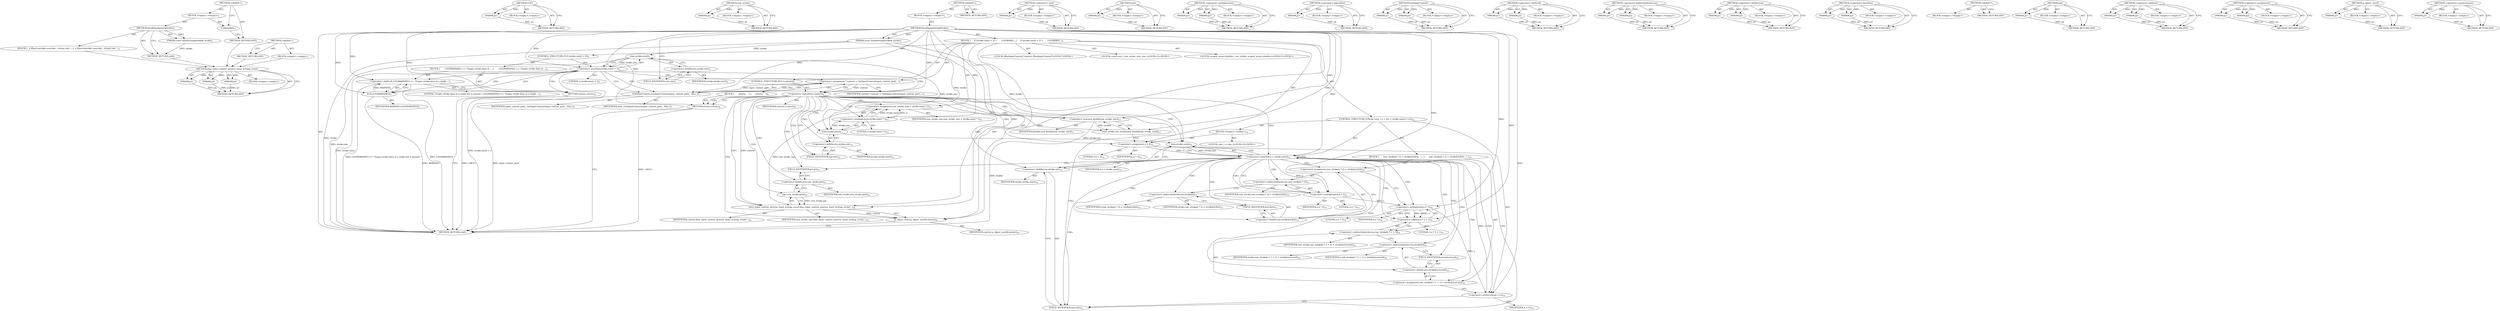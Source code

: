 digraph "&lt;global&gt;" {
vulnerable_189 [label=<(METHOD,ibus_input_context_process_hand_writing_event)>];
vulnerable_190 [label=<(PARAM,p1)>];
vulnerable_191 [label=<(PARAM,p2)>];
vulnerable_192 [label=<(PARAM,p3)>];
vulnerable_193 [label=<(BLOCK,&lt;empty&gt;,&lt;empty&gt;)>];
vulnerable_194 [label=<(METHOD_RETURN,ANY)>];
vulnerable_144 [label=<(METHOD,LOG)>];
vulnerable_145 [label=<(PARAM,p1)>];
vulnerable_146 [label=<(BLOCK,&lt;empty&gt;,&lt;empty&gt;)>];
vulnerable_147 [label=<(METHOD_RETURN,ANY)>];
vulnerable_167 [label=<(METHOD,raw_stroke)>];
vulnerable_168 [label=<(PARAM,p1)>];
vulnerable_169 [label=<(BLOCK,&lt;empty&gt;,&lt;empty&gt;)>];
vulnerable_170 [label=<(METHOD_RETURN,ANY)>];
vulnerable_6 [label=<(METHOD,&lt;global&gt;)<SUB>1</SUB>>];
vulnerable_7 [label=<(BLOCK,&lt;empty&gt;,&lt;empty&gt;)<SUB>1</SUB>>];
vulnerable_8 [label=<(METHOD,SendHandwritingStroke)<SUB>1</SUB>>];
vulnerable_9 [label=<(PARAM,const HandwritingStroke&amp; stroke)<SUB>1</SUB>>];
vulnerable_10 [label=<(BLOCK,{
     if (stroke.size() &lt; 2) {
       LOG(WARN...,{
     if (stroke.size() &lt; 2) {
       LOG(WARN...)<SUB>1</SUB>>];
vulnerable_11 [label=<(CONTROL_STRUCTURE,IF,if (stroke.size() &lt; 2))<SUB>2</SUB>>];
vulnerable_12 [label=<(&lt;operator&gt;.lessThan,stroke.size() &lt; 2)<SUB>2</SUB>>];
vulnerable_13 [label=<(size,stroke.size())<SUB>2</SUB>>];
vulnerable_14 [label=<(&lt;operator&gt;.fieldAccess,stroke.size)<SUB>2</SUB>>];
vulnerable_15 [label=<(IDENTIFIER,stroke,stroke.size())<SUB>2</SUB>>];
vulnerable_16 [label=<(FIELD_IDENTIFIER,size,size)<SUB>2</SUB>>];
vulnerable_17 [label=<(LITERAL,2,stroke.size() &lt; 2)<SUB>2</SUB>>];
vulnerable_18 [label=<(BLOCK,{
       LOG(WARNING) &lt;&lt; &quot;Empty stroke data or ...,{
       LOG(WARNING) &lt;&lt; &quot;Empty stroke data or ...)<SUB>2</SUB>>];
vulnerable_19 [label=<(&lt;operator&gt;.shiftLeft,LOG(WARNING) &lt;&lt; &quot;Empty stroke data or a single ...)<SUB>3</SUB>>];
vulnerable_20 [label=<(LOG,LOG(WARNING))<SUB>3</SUB>>];
vulnerable_21 [label=<(IDENTIFIER,WARNING,LOG(WARNING))<SUB>3</SUB>>];
vulnerable_22 [label=<(LITERAL,&quot;Empty stroke data or a single dot is passed.&quot;,LOG(WARNING) &lt;&lt; &quot;Empty stroke data or a single ...)<SUB>3</SUB>>];
vulnerable_23 [label=<(RETURN,return;,return;)<SUB>4</SUB>>];
vulnerable_24 [label="<(LOCAL,IBusInputContext* context: IBusInputContext*)<SUB>7</SUB>>"];
vulnerable_25 [label=<(&lt;operator&gt;.assignment,* context = GetInputContext(input_context_path_...)<SUB>7</SUB>>];
vulnerable_26 [label=<(IDENTIFIER,context,* context = GetInputContext(input_context_path_...)<SUB>7</SUB>>];
vulnerable_27 [label=<(GetInputContext,GetInputContext(input_context_path_, ibus_))<SUB>7</SUB>>];
vulnerable_28 [label=<(IDENTIFIER,input_context_path_,GetInputContext(input_context_path_, ibus_))<SUB>7</SUB>>];
vulnerable_29 [label=<(IDENTIFIER,ibus_,GetInputContext(input_context_path_, ibus_))<SUB>7</SUB>>];
vulnerable_30 [label=<(CONTROL_STRUCTURE,IF,if (!context))<SUB>8</SUB>>];
vulnerable_31 [label=<(&lt;operator&gt;.logicalNot,!context)<SUB>8</SUB>>];
vulnerable_32 [label=<(IDENTIFIER,context,!context)<SUB>8</SUB>>];
vulnerable_33 [label=<(BLOCK,{
      return;
    },{
      return;
    })<SUB>8</SUB>>];
vulnerable_34 [label=<(RETURN,return;,return;)<SUB>9</SUB>>];
vulnerable_35 [label="<(LOCAL,const size_t raw_stroke_size: size_t)<SUB>12</SUB>>"];
vulnerable_36 [label=<(&lt;operator&gt;.assignment,raw_stroke_size = stroke.size() * 2)<SUB>12</SUB>>];
vulnerable_37 [label=<(IDENTIFIER,raw_stroke_size,raw_stroke_size = stroke.size() * 2)<SUB>12</SUB>>];
vulnerable_38 [label=<(&lt;operator&gt;.multiplication,stroke.size() * 2)<SUB>12</SUB>>];
vulnerable_39 [label=<(size,stroke.size())<SUB>12</SUB>>];
vulnerable_40 [label=<(&lt;operator&gt;.fieldAccess,stroke.size)<SUB>12</SUB>>];
vulnerable_41 [label=<(IDENTIFIER,stroke,stroke.size())<SUB>12</SUB>>];
vulnerable_42 [label=<(FIELD_IDENTIFIER,size,size)<SUB>12</SUB>>];
vulnerable_43 [label=<(LITERAL,2,stroke.size() * 2)<SUB>12</SUB>>];
vulnerable_44 [label="<(LOCAL,scoped_array&lt;double&gt; raw_stroke: scoped_array&lt;double&gt;)<SUB>13</SUB>>"];
vulnerable_45 [label=<(raw_stroke,raw_stroke(new double[raw_stroke_size]))<SUB>13</SUB>>];
vulnerable_46 [label=<(&lt;operator&gt;.new,new double[raw_stroke_size])<SUB>13</SUB>>];
vulnerable_47 [label=<(IDENTIFIER,double,new double[raw_stroke_size])<SUB>13</SUB>>];
vulnerable_48 [label=<(CONTROL_STRUCTURE,FOR,for (size_t n = 0;n &lt; stroke.size();++n))<SUB>14</SUB>>];
vulnerable_49 [label=<(BLOCK,&lt;empty&gt;,&lt;empty&gt;)<SUB>14</SUB>>];
vulnerable_50 [label="<(LOCAL,size_t n: size_t)<SUB>14</SUB>>"];
vulnerable_51 [label=<(&lt;operator&gt;.assignment,n = 0)<SUB>14</SUB>>];
vulnerable_52 [label=<(IDENTIFIER,n,n = 0)<SUB>14</SUB>>];
vulnerable_53 [label=<(LITERAL,0,n = 0)<SUB>14</SUB>>];
vulnerable_54 [label=<(&lt;operator&gt;.lessThan,n &lt; stroke.size())<SUB>14</SUB>>];
vulnerable_55 [label=<(IDENTIFIER,n,n &lt; stroke.size())<SUB>14</SUB>>];
vulnerable_56 [label=<(size,stroke.size())<SUB>14</SUB>>];
vulnerable_57 [label=<(&lt;operator&gt;.fieldAccess,stroke.size)<SUB>14</SUB>>];
vulnerable_58 [label=<(IDENTIFIER,stroke,stroke.size())<SUB>14</SUB>>];
vulnerable_59 [label=<(FIELD_IDENTIFIER,size,size)<SUB>14</SUB>>];
vulnerable_60 [label=<(&lt;operator&gt;.preIncrement,++n)<SUB>14</SUB>>];
vulnerable_61 [label=<(IDENTIFIER,n,++n)<SUB>14</SUB>>];
vulnerable_62 [label=<(BLOCK,{
      raw_stroke[n * 2] = stroke[n].first;  /...,{
      raw_stroke[n * 2] = stroke[n].first;  /...)<SUB>14</SUB>>];
vulnerable_63 [label=<(&lt;operator&gt;.assignment,raw_stroke[n * 2] = stroke[n].first)<SUB>15</SUB>>];
vulnerable_64 [label=<(&lt;operator&gt;.indirectIndexAccess,raw_stroke[n * 2])<SUB>15</SUB>>];
vulnerable_65 [label=<(IDENTIFIER,raw_stroke,raw_stroke[n * 2] = stroke[n].first)<SUB>15</SUB>>];
vulnerable_66 [label=<(&lt;operator&gt;.multiplication,n * 2)<SUB>15</SUB>>];
vulnerable_67 [label=<(IDENTIFIER,n,n * 2)<SUB>15</SUB>>];
vulnerable_68 [label=<(LITERAL,2,n * 2)<SUB>15</SUB>>];
vulnerable_69 [label=<(&lt;operator&gt;.fieldAccess,stroke[n].first)<SUB>15</SUB>>];
vulnerable_70 [label=<(&lt;operator&gt;.indirectIndexAccess,stroke[n])<SUB>15</SUB>>];
vulnerable_71 [label=<(IDENTIFIER,stroke,raw_stroke[n * 2] = stroke[n].first)<SUB>15</SUB>>];
vulnerable_72 [label=<(IDENTIFIER,n,raw_stroke[n * 2] = stroke[n].first)<SUB>15</SUB>>];
vulnerable_73 [label=<(FIELD_IDENTIFIER,first,first)<SUB>15</SUB>>];
vulnerable_74 [label=<(&lt;operator&gt;.assignment,raw_stroke[n * 2 + 1] = stroke[n].second)<SUB>16</SUB>>];
vulnerable_75 [label=<(&lt;operator&gt;.indirectIndexAccess,raw_stroke[n * 2 + 1])<SUB>16</SUB>>];
vulnerable_76 [label=<(IDENTIFIER,raw_stroke,raw_stroke[n * 2 + 1] = stroke[n].second)<SUB>16</SUB>>];
vulnerable_77 [label=<(&lt;operator&gt;.addition,n * 2 + 1)<SUB>16</SUB>>];
vulnerable_78 [label=<(&lt;operator&gt;.multiplication,n * 2)<SUB>16</SUB>>];
vulnerable_79 [label=<(IDENTIFIER,n,n * 2)<SUB>16</SUB>>];
vulnerable_80 [label=<(LITERAL,2,n * 2)<SUB>16</SUB>>];
vulnerable_81 [label=<(LITERAL,1,n * 2 + 1)<SUB>16</SUB>>];
vulnerable_82 [label=<(&lt;operator&gt;.fieldAccess,stroke[n].second)<SUB>16</SUB>>];
vulnerable_83 [label=<(&lt;operator&gt;.indirectIndexAccess,stroke[n])<SUB>16</SUB>>];
vulnerable_84 [label=<(IDENTIFIER,stroke,raw_stroke[n * 2 + 1] = stroke[n].second)<SUB>16</SUB>>];
vulnerable_85 [label=<(IDENTIFIER,n,raw_stroke[n * 2 + 1] = stroke[n].second)<SUB>16</SUB>>];
vulnerable_86 [label=<(FIELD_IDENTIFIER,second,second)<SUB>16</SUB>>];
vulnerable_87 [label=<(ibus_input_context_process_hand_writing_event,ibus_input_context_process_hand_writing_event(
...)<SUB>18</SUB>>];
vulnerable_88 [label=<(IDENTIFIER,context,ibus_input_context_process_hand_writing_event(
...)<SUB>19</SUB>>];
vulnerable_89 [label=<(get,raw_stroke.get())<SUB>19</SUB>>];
vulnerable_90 [label=<(&lt;operator&gt;.fieldAccess,raw_stroke.get)<SUB>19</SUB>>];
vulnerable_91 [label=<(IDENTIFIER,raw_stroke,raw_stroke.get())<SUB>19</SUB>>];
vulnerable_92 [label=<(FIELD_IDENTIFIER,get,get)<SUB>19</SUB>>];
vulnerable_93 [label=<(IDENTIFIER,raw_stroke_size,ibus_input_context_process_hand_writing_event(
...)<SUB>19</SUB>>];
vulnerable_94 [label=<(g_object_unref,g_object_unref(context))<SUB>20</SUB>>];
vulnerable_95 [label=<(IDENTIFIER,context,g_object_unref(context))<SUB>20</SUB>>];
vulnerable_96 [label=<(METHOD_RETURN,void)<SUB>1</SUB>>];
vulnerable_98 [label=<(METHOD_RETURN,ANY)<SUB>1</SUB>>];
vulnerable_171 [label=<(METHOD,&lt;operator&gt;.new)>];
vulnerable_172 [label=<(PARAM,p1)>];
vulnerable_173 [label=<(BLOCK,&lt;empty&gt;,&lt;empty&gt;)>];
vulnerable_174 [label=<(METHOD_RETURN,ANY)>];
vulnerable_130 [label=<(METHOD,size)>];
vulnerable_131 [label=<(PARAM,p1)>];
vulnerable_132 [label=<(BLOCK,&lt;empty&gt;,&lt;empty&gt;)>];
vulnerable_133 [label=<(METHOD_RETURN,ANY)>];
vulnerable_162 [label=<(METHOD,&lt;operator&gt;.multiplication)>];
vulnerable_163 [label=<(PARAM,p1)>];
vulnerable_164 [label=<(PARAM,p2)>];
vulnerable_165 [label=<(BLOCK,&lt;empty&gt;,&lt;empty&gt;)>];
vulnerable_166 [label=<(METHOD_RETURN,ANY)>];
vulnerable_158 [label=<(METHOD,&lt;operator&gt;.logicalNot)>];
vulnerable_159 [label=<(PARAM,p1)>];
vulnerable_160 [label=<(BLOCK,&lt;empty&gt;,&lt;empty&gt;)>];
vulnerable_161 [label=<(METHOD_RETURN,ANY)>];
vulnerable_153 [label=<(METHOD,GetInputContext)>];
vulnerable_154 [label=<(PARAM,p1)>];
vulnerable_155 [label=<(PARAM,p2)>];
vulnerable_156 [label=<(BLOCK,&lt;empty&gt;,&lt;empty&gt;)>];
vulnerable_157 [label=<(METHOD_RETURN,ANY)>];
vulnerable_139 [label=<(METHOD,&lt;operator&gt;.shiftLeft)>];
vulnerable_140 [label=<(PARAM,p1)>];
vulnerable_141 [label=<(PARAM,p2)>];
vulnerable_142 [label=<(BLOCK,&lt;empty&gt;,&lt;empty&gt;)>];
vulnerable_143 [label=<(METHOD_RETURN,ANY)>];
vulnerable_179 [label=<(METHOD,&lt;operator&gt;.indirectIndexAccess)>];
vulnerable_180 [label=<(PARAM,p1)>];
vulnerable_181 [label=<(PARAM,p2)>];
vulnerable_182 [label=<(BLOCK,&lt;empty&gt;,&lt;empty&gt;)>];
vulnerable_183 [label=<(METHOD_RETURN,ANY)>];
vulnerable_134 [label=<(METHOD,&lt;operator&gt;.fieldAccess)>];
vulnerable_135 [label=<(PARAM,p1)>];
vulnerable_136 [label=<(PARAM,p2)>];
vulnerable_137 [label=<(BLOCK,&lt;empty&gt;,&lt;empty&gt;)>];
vulnerable_138 [label=<(METHOD_RETURN,ANY)>];
vulnerable_125 [label=<(METHOD,&lt;operator&gt;.lessThan)>];
vulnerable_126 [label=<(PARAM,p1)>];
vulnerable_127 [label=<(PARAM,p2)>];
vulnerable_128 [label=<(BLOCK,&lt;empty&gt;,&lt;empty&gt;)>];
vulnerable_129 [label=<(METHOD_RETURN,ANY)>];
vulnerable_119 [label=<(METHOD,&lt;global&gt;)<SUB>1</SUB>>];
vulnerable_120 [label=<(BLOCK,&lt;empty&gt;,&lt;empty&gt;)>];
vulnerable_121 [label=<(METHOD_RETURN,ANY)>];
vulnerable_195 [label=<(METHOD,get)>];
vulnerable_196 [label=<(PARAM,p1)>];
vulnerable_197 [label=<(BLOCK,&lt;empty&gt;,&lt;empty&gt;)>];
vulnerable_198 [label=<(METHOD_RETURN,ANY)>];
vulnerable_184 [label=<(METHOD,&lt;operator&gt;.addition)>];
vulnerable_185 [label=<(PARAM,p1)>];
vulnerable_186 [label=<(PARAM,p2)>];
vulnerable_187 [label=<(BLOCK,&lt;empty&gt;,&lt;empty&gt;)>];
vulnerable_188 [label=<(METHOD_RETURN,ANY)>];
vulnerable_148 [label=<(METHOD,&lt;operator&gt;.assignment)>];
vulnerable_149 [label=<(PARAM,p1)>];
vulnerable_150 [label=<(PARAM,p2)>];
vulnerable_151 [label=<(BLOCK,&lt;empty&gt;,&lt;empty&gt;)>];
vulnerable_152 [label=<(METHOD_RETURN,ANY)>];
vulnerable_199 [label=<(METHOD,g_object_unref)>];
vulnerable_200 [label=<(PARAM,p1)>];
vulnerable_201 [label=<(BLOCK,&lt;empty&gt;,&lt;empty&gt;)>];
vulnerable_202 [label=<(METHOD_RETURN,ANY)>];
vulnerable_175 [label=<(METHOD,&lt;operator&gt;.preIncrement)>];
vulnerable_176 [label=<(PARAM,p1)>];
vulnerable_177 [label=<(BLOCK,&lt;empty&gt;,&lt;empty&gt;)>];
vulnerable_178 [label=<(METHOD_RETURN,ANY)>];
fixed_6 [label=<(METHOD,&lt;global&gt;)<SUB>1</SUB>>];
fixed_7 [label=<(BLOCK,&lt;empty&gt;,&lt;empty&gt;)<SUB>1</SUB>>];
fixed_8 [label=<(METHOD,SendHandwritingStroke)<SUB>1</SUB>>];
fixed_9 [label=<(PARAM,const HandwritingStroke&amp; stroke)<SUB>1</SUB>>];
fixed_10 [label=<(BLOCK,{
  // IBusController override.
  virtual void ...,{
  // IBusController override.
  virtual void ...)<SUB>1</SUB>>];
fixed_11 [label=<(METHOD_RETURN,void)<SUB>1</SUB>>];
fixed_13 [label=<(UNKNOWN,,)>];
fixed_14 [label=<(METHOD_RETURN,ANY)<SUB>1</SUB>>];
fixed_23 [label=<(METHOD,&lt;global&gt;)<SUB>1</SUB>>];
fixed_24 [label=<(BLOCK,&lt;empty&gt;,&lt;empty&gt;)>];
fixed_25 [label=<(METHOD_RETURN,ANY)>];
vulnerable_189 -> vulnerable_190  [key=0, label="AST: "];
vulnerable_189 -> vulnerable_190  [key=1, label="DDG: "];
vulnerable_189 -> vulnerable_193  [key=0, label="AST: "];
vulnerable_189 -> vulnerable_191  [key=0, label="AST: "];
vulnerable_189 -> vulnerable_191  [key=1, label="DDG: "];
vulnerable_189 -> vulnerable_194  [key=0, label="AST: "];
vulnerable_189 -> vulnerable_194  [key=1, label="CFG: "];
vulnerable_189 -> vulnerable_192  [key=0, label="AST: "];
vulnerable_189 -> vulnerable_192  [key=1, label="DDG: "];
vulnerable_190 -> vulnerable_194  [key=0, label="DDG: p1"];
vulnerable_191 -> vulnerable_194  [key=0, label="DDG: p2"];
vulnerable_192 -> vulnerable_194  [key=0, label="DDG: p3"];
vulnerable_144 -> vulnerable_145  [key=0, label="AST: "];
vulnerable_144 -> vulnerable_145  [key=1, label="DDG: "];
vulnerable_144 -> vulnerable_146  [key=0, label="AST: "];
vulnerable_144 -> vulnerable_147  [key=0, label="AST: "];
vulnerable_144 -> vulnerable_147  [key=1, label="CFG: "];
vulnerable_145 -> vulnerable_147  [key=0, label="DDG: p1"];
vulnerable_167 -> vulnerable_168  [key=0, label="AST: "];
vulnerable_167 -> vulnerable_168  [key=1, label="DDG: "];
vulnerable_167 -> vulnerable_169  [key=0, label="AST: "];
vulnerable_167 -> vulnerable_170  [key=0, label="AST: "];
vulnerable_167 -> vulnerable_170  [key=1, label="CFG: "];
vulnerable_168 -> vulnerable_170  [key=0, label="DDG: p1"];
vulnerable_6 -> vulnerable_7  [key=0, label="AST: "];
vulnerable_6 -> vulnerable_98  [key=0, label="AST: "];
vulnerable_6 -> vulnerable_98  [key=1, label="CFG: "];
vulnerable_7 -> vulnerable_8  [key=0, label="AST: "];
vulnerable_8 -> vulnerable_9  [key=0, label="AST: "];
vulnerable_8 -> vulnerable_9  [key=1, label="DDG: "];
vulnerable_8 -> vulnerable_10  [key=0, label="AST: "];
vulnerable_8 -> vulnerable_96  [key=0, label="AST: "];
vulnerable_8 -> vulnerable_16  [key=0, label="CFG: "];
vulnerable_8 -> vulnerable_87  [key=0, label="DDG: "];
vulnerable_8 -> vulnerable_94  [key=0, label="DDG: "];
vulnerable_8 -> vulnerable_12  [key=0, label="DDG: "];
vulnerable_8 -> vulnerable_23  [key=0, label="DDG: "];
vulnerable_8 -> vulnerable_27  [key=0, label="DDG: "];
vulnerable_8 -> vulnerable_31  [key=0, label="DDG: "];
vulnerable_8 -> vulnerable_34  [key=0, label="DDG: "];
vulnerable_8 -> vulnerable_38  [key=0, label="DDG: "];
vulnerable_8 -> vulnerable_46  [key=0, label="DDG: "];
vulnerable_8 -> vulnerable_51  [key=0, label="DDG: "];
vulnerable_8 -> vulnerable_54  [key=0, label="DDG: "];
vulnerable_8 -> vulnerable_60  [key=0, label="DDG: "];
vulnerable_8 -> vulnerable_19  [key=0, label="DDG: "];
vulnerable_8 -> vulnerable_20  [key=0, label="DDG: "];
vulnerable_8 -> vulnerable_66  [key=0, label="DDG: "];
vulnerable_8 -> vulnerable_77  [key=0, label="DDG: "];
vulnerable_8 -> vulnerable_78  [key=0, label="DDG: "];
vulnerable_9 -> vulnerable_96  [key=0, label="DDG: stroke"];
vulnerable_9 -> vulnerable_13  [key=0, label="DDG: stroke"];
vulnerable_9 -> vulnerable_39  [key=0, label="DDG: stroke"];
vulnerable_9 -> vulnerable_56  [key=0, label="DDG: stroke"];
vulnerable_10 -> vulnerable_11  [key=0, label="AST: "];
vulnerable_10 -> vulnerable_24  [key=0, label="AST: "];
vulnerable_10 -> vulnerable_25  [key=0, label="AST: "];
vulnerable_10 -> vulnerable_30  [key=0, label="AST: "];
vulnerable_10 -> vulnerable_35  [key=0, label="AST: "];
vulnerable_10 -> vulnerable_36  [key=0, label="AST: "];
vulnerable_10 -> vulnerable_44  [key=0, label="AST: "];
vulnerable_10 -> vulnerable_45  [key=0, label="AST: "];
vulnerable_10 -> vulnerable_48  [key=0, label="AST: "];
vulnerable_10 -> vulnerable_87  [key=0, label="AST: "];
vulnerable_10 -> vulnerable_94  [key=0, label="AST: "];
vulnerable_11 -> vulnerable_12  [key=0, label="AST: "];
vulnerable_11 -> vulnerable_18  [key=0, label="AST: "];
vulnerable_12 -> vulnerable_13  [key=0, label="AST: "];
vulnerable_12 -> vulnerable_17  [key=0, label="AST: "];
vulnerable_12 -> vulnerable_20  [key=0, label="CFG: "];
vulnerable_12 -> vulnerable_20  [key=1, label="CDG: "];
vulnerable_12 -> vulnerable_27  [key=0, label="CFG: "];
vulnerable_12 -> vulnerable_27  [key=1, label="CDG: "];
vulnerable_12 -> vulnerable_96  [key=0, label="DDG: stroke.size()"];
vulnerable_12 -> vulnerable_96  [key=1, label="DDG: stroke.size() &lt; 2"];
vulnerable_12 -> vulnerable_19  [key=0, label="CDG: "];
vulnerable_12 -> vulnerable_25  [key=0, label="CDG: "];
vulnerable_12 -> vulnerable_23  [key=0, label="CDG: "];
vulnerable_12 -> vulnerable_31  [key=0, label="CDG: "];
vulnerable_13 -> vulnerable_14  [key=0, label="AST: "];
vulnerable_13 -> vulnerable_12  [key=0, label="CFG: "];
vulnerable_13 -> vulnerable_12  [key=1, label="DDG: stroke.size"];
vulnerable_13 -> vulnerable_96  [key=0, label="DDG: stroke.size"];
vulnerable_13 -> vulnerable_39  [key=0, label="DDG: stroke.size"];
vulnerable_14 -> vulnerable_15  [key=0, label="AST: "];
vulnerable_14 -> vulnerable_16  [key=0, label="AST: "];
vulnerable_14 -> vulnerable_13  [key=0, label="CFG: "];
vulnerable_16 -> vulnerable_14  [key=0, label="CFG: "];
vulnerable_18 -> vulnerable_19  [key=0, label="AST: "];
vulnerable_18 -> vulnerable_23  [key=0, label="AST: "];
vulnerable_19 -> vulnerable_20  [key=0, label="AST: "];
vulnerable_19 -> vulnerable_22  [key=0, label="AST: "];
vulnerable_19 -> vulnerable_23  [key=0, label="CFG: "];
vulnerable_19 -> vulnerable_96  [key=0, label="DDG: LOG(WARNING)"];
vulnerable_19 -> vulnerable_96  [key=1, label="DDG: LOG(WARNING) &lt;&lt; &quot;Empty stroke data or a single dot is passed.&quot;"];
vulnerable_20 -> vulnerable_21  [key=0, label="AST: "];
vulnerable_20 -> vulnerable_19  [key=0, label="CFG: "];
vulnerable_20 -> vulnerable_19  [key=1, label="DDG: WARNING"];
vulnerable_20 -> vulnerable_96  [key=0, label="DDG: WARNING"];
vulnerable_23 -> vulnerable_96  [key=0, label="CFG: "];
vulnerable_23 -> vulnerable_96  [key=1, label="DDG: &lt;RET&gt;"];
vulnerable_25 -> vulnerable_26  [key=0, label="AST: "];
vulnerable_25 -> vulnerable_27  [key=0, label="AST: "];
vulnerable_25 -> vulnerable_31  [key=0, label="CFG: "];
vulnerable_25 -> vulnerable_31  [key=1, label="DDG: context"];
vulnerable_27 -> vulnerable_28  [key=0, label="AST: "];
vulnerable_27 -> vulnerable_29  [key=0, label="AST: "];
vulnerable_27 -> vulnerable_25  [key=0, label="CFG: "];
vulnerable_27 -> vulnerable_25  [key=1, label="DDG: input_context_path_"];
vulnerable_27 -> vulnerable_25  [key=2, label="DDG: ibus_"];
vulnerable_27 -> vulnerable_96  [key=0, label="DDG: input_context_path_"];
vulnerable_30 -> vulnerable_31  [key=0, label="AST: "];
vulnerable_30 -> vulnerable_33  [key=0, label="AST: "];
vulnerable_31 -> vulnerable_32  [key=0, label="AST: "];
vulnerable_31 -> vulnerable_34  [key=0, label="CFG: "];
vulnerable_31 -> vulnerable_34  [key=1, label="CDG: "];
vulnerable_31 -> vulnerable_42  [key=0, label="CFG: "];
vulnerable_31 -> vulnerable_42  [key=1, label="CDG: "];
vulnerable_31 -> vulnerable_87  [key=0, label="DDG: context"];
vulnerable_31 -> vulnerable_87  [key=1, label="CDG: "];
vulnerable_31 -> vulnerable_94  [key=0, label="CDG: "];
vulnerable_31 -> vulnerable_51  [key=0, label="CDG: "];
vulnerable_31 -> vulnerable_57  [key=0, label="CDG: "];
vulnerable_31 -> vulnerable_89  [key=0, label="CDG: "];
vulnerable_31 -> vulnerable_46  [key=0, label="CDG: "];
vulnerable_31 -> vulnerable_38  [key=0, label="CDG: "];
vulnerable_31 -> vulnerable_56  [key=0, label="CDG: "];
vulnerable_31 -> vulnerable_92  [key=0, label="CDG: "];
vulnerable_31 -> vulnerable_45  [key=0, label="CDG: "];
vulnerable_31 -> vulnerable_40  [key=0, label="CDG: "];
vulnerable_31 -> vulnerable_59  [key=0, label="CDG: "];
vulnerable_31 -> vulnerable_90  [key=0, label="CDG: "];
vulnerable_31 -> vulnerable_54  [key=0, label="CDG: "];
vulnerable_31 -> vulnerable_36  [key=0, label="CDG: "];
vulnerable_31 -> vulnerable_39  [key=0, label="CDG: "];
vulnerable_33 -> vulnerable_34  [key=0, label="AST: "];
vulnerable_34 -> vulnerable_96  [key=0, label="CFG: "];
vulnerable_34 -> vulnerable_96  [key=1, label="DDG: &lt;RET&gt;"];
vulnerable_36 -> vulnerable_37  [key=0, label="AST: "];
vulnerable_36 -> vulnerable_38  [key=0, label="AST: "];
vulnerable_36 -> vulnerable_46  [key=0, label="CFG: "];
vulnerable_36 -> vulnerable_87  [key=0, label="DDG: raw_stroke_size"];
vulnerable_38 -> vulnerable_39  [key=0, label="AST: "];
vulnerable_38 -> vulnerable_43  [key=0, label="AST: "];
vulnerable_38 -> vulnerable_36  [key=0, label="CFG: "];
vulnerable_38 -> vulnerable_36  [key=1, label="DDG: stroke.size()"];
vulnerable_38 -> vulnerable_36  [key=2, label="DDG: 2"];
vulnerable_39 -> vulnerable_40  [key=0, label="AST: "];
vulnerable_39 -> vulnerable_38  [key=0, label="CFG: "];
vulnerable_39 -> vulnerable_38  [key=1, label="DDG: stroke.size"];
vulnerable_39 -> vulnerable_56  [key=0, label="DDG: stroke.size"];
vulnerable_40 -> vulnerable_41  [key=0, label="AST: "];
vulnerable_40 -> vulnerable_42  [key=0, label="AST: "];
vulnerable_40 -> vulnerable_39  [key=0, label="CFG: "];
vulnerable_42 -> vulnerable_40  [key=0, label="CFG: "];
vulnerable_45 -> vulnerable_46  [key=0, label="AST: "];
vulnerable_45 -> vulnerable_51  [key=0, label="CFG: "];
vulnerable_46 -> vulnerable_47  [key=0, label="AST: "];
vulnerable_46 -> vulnerable_45  [key=0, label="CFG: "];
vulnerable_46 -> vulnerable_45  [key=1, label="DDG: double"];
vulnerable_46 -> vulnerable_96  [key=0, label="DDG: double"];
vulnerable_48 -> vulnerable_49  [key=0, label="AST: "];
vulnerable_48 -> vulnerable_54  [key=0, label="AST: "];
vulnerable_48 -> vulnerable_60  [key=0, label="AST: "];
vulnerable_48 -> vulnerable_62  [key=0, label="AST: "];
vulnerable_49 -> vulnerable_50  [key=0, label="AST: "];
vulnerable_49 -> vulnerable_51  [key=0, label="AST: "];
vulnerable_51 -> vulnerable_52  [key=0, label="AST: "];
vulnerable_51 -> vulnerable_53  [key=0, label="AST: "];
vulnerable_51 -> vulnerable_59  [key=0, label="CFG: "];
vulnerable_51 -> vulnerable_54  [key=0, label="DDG: n"];
vulnerable_54 -> vulnerable_55  [key=0, label="AST: "];
vulnerable_54 -> vulnerable_56  [key=0, label="AST: "];
vulnerable_54 -> vulnerable_56  [key=1, label="CDG: "];
vulnerable_54 -> vulnerable_66  [key=0, label="CFG: "];
vulnerable_54 -> vulnerable_66  [key=1, label="DDG: n"];
vulnerable_54 -> vulnerable_66  [key=2, label="CDG: "];
vulnerable_54 -> vulnerable_92  [key=0, label="CFG: "];
vulnerable_54 -> vulnerable_60  [key=0, label="CDG: "];
vulnerable_54 -> vulnerable_73  [key=0, label="CDG: "];
vulnerable_54 -> vulnerable_77  [key=0, label="CDG: "];
vulnerable_54 -> vulnerable_64  [key=0, label="CDG: "];
vulnerable_54 -> vulnerable_57  [key=0, label="CDG: "];
vulnerable_54 -> vulnerable_75  [key=0, label="CDG: "];
vulnerable_54 -> vulnerable_69  [key=0, label="CDG: "];
vulnerable_54 -> vulnerable_74  [key=0, label="CDG: "];
vulnerable_54 -> vulnerable_59  [key=0, label="CDG: "];
vulnerable_54 -> vulnerable_82  [key=0, label="CDG: "];
vulnerable_54 -> vulnerable_54  [key=0, label="CDG: "];
vulnerable_54 -> vulnerable_83  [key=0, label="CDG: "];
vulnerable_54 -> vulnerable_70  [key=0, label="CDG: "];
vulnerable_54 -> vulnerable_63  [key=0, label="CDG: "];
vulnerable_54 -> vulnerable_78  [key=0, label="CDG: "];
vulnerable_54 -> vulnerable_86  [key=0, label="CDG: "];
vulnerable_56 -> vulnerable_57  [key=0, label="AST: "];
vulnerable_56 -> vulnerable_54  [key=0, label="CFG: "];
vulnerable_56 -> vulnerable_54  [key=1, label="DDG: stroke.size"];
vulnerable_57 -> vulnerable_58  [key=0, label="AST: "];
vulnerable_57 -> vulnerable_59  [key=0, label="AST: "];
vulnerable_57 -> vulnerable_56  [key=0, label="CFG: "];
vulnerable_59 -> vulnerable_57  [key=0, label="CFG: "];
vulnerable_60 -> vulnerable_61  [key=0, label="AST: "];
vulnerable_60 -> vulnerable_59  [key=0, label="CFG: "];
vulnerable_60 -> vulnerable_54  [key=0, label="DDG: n"];
vulnerable_62 -> vulnerable_63  [key=0, label="AST: "];
vulnerable_62 -> vulnerable_74  [key=0, label="AST: "];
vulnerable_63 -> vulnerable_64  [key=0, label="AST: "];
vulnerable_63 -> vulnerable_69  [key=0, label="AST: "];
vulnerable_63 -> vulnerable_78  [key=0, label="CFG: "];
vulnerable_64 -> vulnerable_65  [key=0, label="AST: "];
vulnerable_64 -> vulnerable_66  [key=0, label="AST: "];
vulnerable_64 -> vulnerable_70  [key=0, label="CFG: "];
vulnerable_66 -> vulnerable_67  [key=0, label="AST: "];
vulnerable_66 -> vulnerable_68  [key=0, label="AST: "];
vulnerable_66 -> vulnerable_64  [key=0, label="CFG: "];
vulnerable_66 -> vulnerable_78  [key=0, label="DDG: n"];
vulnerable_69 -> vulnerable_70  [key=0, label="AST: "];
vulnerable_69 -> vulnerable_73  [key=0, label="AST: "];
vulnerable_69 -> vulnerable_63  [key=0, label="CFG: "];
vulnerable_70 -> vulnerable_71  [key=0, label="AST: "];
vulnerable_70 -> vulnerable_72  [key=0, label="AST: "];
vulnerable_70 -> vulnerable_73  [key=0, label="CFG: "];
vulnerable_73 -> vulnerable_69  [key=0, label="CFG: "];
vulnerable_74 -> vulnerable_75  [key=0, label="AST: "];
vulnerable_74 -> vulnerable_82  [key=0, label="AST: "];
vulnerable_74 -> vulnerable_60  [key=0, label="CFG: "];
vulnerable_75 -> vulnerable_76  [key=0, label="AST: "];
vulnerable_75 -> vulnerable_77  [key=0, label="AST: "];
vulnerable_75 -> vulnerable_83  [key=0, label="CFG: "];
vulnerable_77 -> vulnerable_78  [key=0, label="AST: "];
vulnerable_77 -> vulnerable_81  [key=0, label="AST: "];
vulnerable_77 -> vulnerable_75  [key=0, label="CFG: "];
vulnerable_78 -> vulnerable_79  [key=0, label="AST: "];
vulnerable_78 -> vulnerable_80  [key=0, label="AST: "];
vulnerable_78 -> vulnerable_77  [key=0, label="CFG: "];
vulnerable_78 -> vulnerable_77  [key=1, label="DDG: n"];
vulnerable_78 -> vulnerable_77  [key=2, label="DDG: 2"];
vulnerable_78 -> vulnerable_60  [key=0, label="DDG: n"];
vulnerable_82 -> vulnerable_83  [key=0, label="AST: "];
vulnerable_82 -> vulnerable_86  [key=0, label="AST: "];
vulnerable_82 -> vulnerable_74  [key=0, label="CFG: "];
vulnerable_83 -> vulnerable_84  [key=0, label="AST: "];
vulnerable_83 -> vulnerable_85  [key=0, label="AST: "];
vulnerable_83 -> vulnerable_86  [key=0, label="CFG: "];
vulnerable_86 -> vulnerable_82  [key=0, label="CFG: "];
vulnerable_87 -> vulnerable_88  [key=0, label="AST: "];
vulnerable_87 -> vulnerable_89  [key=0, label="AST: "];
vulnerable_87 -> vulnerable_93  [key=0, label="AST: "];
vulnerable_87 -> vulnerable_94  [key=0, label="CFG: "];
vulnerable_87 -> vulnerable_94  [key=1, label="DDG: context"];
vulnerable_89 -> vulnerable_90  [key=0, label="AST: "];
vulnerable_89 -> vulnerable_87  [key=0, label="CFG: "];
vulnerable_89 -> vulnerable_87  [key=1, label="DDG: raw_stroke.get"];
vulnerable_90 -> vulnerable_91  [key=0, label="AST: "];
vulnerable_90 -> vulnerable_92  [key=0, label="AST: "];
vulnerable_90 -> vulnerable_89  [key=0, label="CFG: "];
vulnerable_92 -> vulnerable_90  [key=0, label="CFG: "];
vulnerable_94 -> vulnerable_95  [key=0, label="AST: "];
vulnerable_94 -> vulnerable_96  [key=0, label="CFG: "];
vulnerable_171 -> vulnerable_172  [key=0, label="AST: "];
vulnerable_171 -> vulnerable_172  [key=1, label="DDG: "];
vulnerable_171 -> vulnerable_173  [key=0, label="AST: "];
vulnerable_171 -> vulnerable_174  [key=0, label="AST: "];
vulnerable_171 -> vulnerable_174  [key=1, label="CFG: "];
vulnerable_172 -> vulnerable_174  [key=0, label="DDG: p1"];
vulnerable_130 -> vulnerable_131  [key=0, label="AST: "];
vulnerable_130 -> vulnerable_131  [key=1, label="DDG: "];
vulnerable_130 -> vulnerable_132  [key=0, label="AST: "];
vulnerable_130 -> vulnerable_133  [key=0, label="AST: "];
vulnerable_130 -> vulnerable_133  [key=1, label="CFG: "];
vulnerable_131 -> vulnerable_133  [key=0, label="DDG: p1"];
vulnerable_162 -> vulnerable_163  [key=0, label="AST: "];
vulnerable_162 -> vulnerable_163  [key=1, label="DDG: "];
vulnerable_162 -> vulnerable_165  [key=0, label="AST: "];
vulnerable_162 -> vulnerable_164  [key=0, label="AST: "];
vulnerable_162 -> vulnerable_164  [key=1, label="DDG: "];
vulnerable_162 -> vulnerable_166  [key=0, label="AST: "];
vulnerable_162 -> vulnerable_166  [key=1, label="CFG: "];
vulnerable_163 -> vulnerable_166  [key=0, label="DDG: p1"];
vulnerable_164 -> vulnerable_166  [key=0, label="DDG: p2"];
vulnerable_158 -> vulnerable_159  [key=0, label="AST: "];
vulnerable_158 -> vulnerable_159  [key=1, label="DDG: "];
vulnerable_158 -> vulnerable_160  [key=0, label="AST: "];
vulnerable_158 -> vulnerable_161  [key=0, label="AST: "];
vulnerable_158 -> vulnerable_161  [key=1, label="CFG: "];
vulnerable_159 -> vulnerable_161  [key=0, label="DDG: p1"];
vulnerable_153 -> vulnerable_154  [key=0, label="AST: "];
vulnerable_153 -> vulnerable_154  [key=1, label="DDG: "];
vulnerable_153 -> vulnerable_156  [key=0, label="AST: "];
vulnerable_153 -> vulnerable_155  [key=0, label="AST: "];
vulnerable_153 -> vulnerable_155  [key=1, label="DDG: "];
vulnerable_153 -> vulnerable_157  [key=0, label="AST: "];
vulnerable_153 -> vulnerable_157  [key=1, label="CFG: "];
vulnerable_154 -> vulnerable_157  [key=0, label="DDG: p1"];
vulnerable_155 -> vulnerable_157  [key=0, label="DDG: p2"];
vulnerable_139 -> vulnerable_140  [key=0, label="AST: "];
vulnerable_139 -> vulnerable_140  [key=1, label="DDG: "];
vulnerable_139 -> vulnerable_142  [key=0, label="AST: "];
vulnerable_139 -> vulnerable_141  [key=0, label="AST: "];
vulnerable_139 -> vulnerable_141  [key=1, label="DDG: "];
vulnerable_139 -> vulnerable_143  [key=0, label="AST: "];
vulnerable_139 -> vulnerable_143  [key=1, label="CFG: "];
vulnerable_140 -> vulnerable_143  [key=0, label="DDG: p1"];
vulnerable_141 -> vulnerable_143  [key=0, label="DDG: p2"];
vulnerable_179 -> vulnerable_180  [key=0, label="AST: "];
vulnerable_179 -> vulnerable_180  [key=1, label="DDG: "];
vulnerable_179 -> vulnerable_182  [key=0, label="AST: "];
vulnerable_179 -> vulnerable_181  [key=0, label="AST: "];
vulnerable_179 -> vulnerable_181  [key=1, label="DDG: "];
vulnerable_179 -> vulnerable_183  [key=0, label="AST: "];
vulnerable_179 -> vulnerable_183  [key=1, label="CFG: "];
vulnerable_180 -> vulnerable_183  [key=0, label="DDG: p1"];
vulnerable_181 -> vulnerable_183  [key=0, label="DDG: p2"];
vulnerable_134 -> vulnerable_135  [key=0, label="AST: "];
vulnerable_134 -> vulnerable_135  [key=1, label="DDG: "];
vulnerable_134 -> vulnerable_137  [key=0, label="AST: "];
vulnerable_134 -> vulnerable_136  [key=0, label="AST: "];
vulnerable_134 -> vulnerable_136  [key=1, label="DDG: "];
vulnerable_134 -> vulnerable_138  [key=0, label="AST: "];
vulnerable_134 -> vulnerable_138  [key=1, label="CFG: "];
vulnerable_135 -> vulnerable_138  [key=0, label="DDG: p1"];
vulnerable_136 -> vulnerable_138  [key=0, label="DDG: p2"];
vulnerable_125 -> vulnerable_126  [key=0, label="AST: "];
vulnerable_125 -> vulnerable_126  [key=1, label="DDG: "];
vulnerable_125 -> vulnerable_128  [key=0, label="AST: "];
vulnerable_125 -> vulnerable_127  [key=0, label="AST: "];
vulnerable_125 -> vulnerable_127  [key=1, label="DDG: "];
vulnerable_125 -> vulnerable_129  [key=0, label="AST: "];
vulnerable_125 -> vulnerable_129  [key=1, label="CFG: "];
vulnerable_126 -> vulnerable_129  [key=0, label="DDG: p1"];
vulnerable_127 -> vulnerable_129  [key=0, label="DDG: p2"];
vulnerable_119 -> vulnerable_120  [key=0, label="AST: "];
vulnerable_119 -> vulnerable_121  [key=0, label="AST: "];
vulnerable_119 -> vulnerable_121  [key=1, label="CFG: "];
vulnerable_195 -> vulnerable_196  [key=0, label="AST: "];
vulnerable_195 -> vulnerable_196  [key=1, label="DDG: "];
vulnerable_195 -> vulnerable_197  [key=0, label="AST: "];
vulnerable_195 -> vulnerable_198  [key=0, label="AST: "];
vulnerable_195 -> vulnerable_198  [key=1, label="CFG: "];
vulnerable_196 -> vulnerable_198  [key=0, label="DDG: p1"];
vulnerable_184 -> vulnerable_185  [key=0, label="AST: "];
vulnerable_184 -> vulnerable_185  [key=1, label="DDG: "];
vulnerable_184 -> vulnerable_187  [key=0, label="AST: "];
vulnerable_184 -> vulnerable_186  [key=0, label="AST: "];
vulnerable_184 -> vulnerable_186  [key=1, label="DDG: "];
vulnerable_184 -> vulnerable_188  [key=0, label="AST: "];
vulnerable_184 -> vulnerable_188  [key=1, label="CFG: "];
vulnerable_185 -> vulnerable_188  [key=0, label="DDG: p1"];
vulnerable_186 -> vulnerable_188  [key=0, label="DDG: p2"];
vulnerable_148 -> vulnerable_149  [key=0, label="AST: "];
vulnerable_148 -> vulnerable_149  [key=1, label="DDG: "];
vulnerable_148 -> vulnerable_151  [key=0, label="AST: "];
vulnerable_148 -> vulnerable_150  [key=0, label="AST: "];
vulnerable_148 -> vulnerable_150  [key=1, label="DDG: "];
vulnerable_148 -> vulnerable_152  [key=0, label="AST: "];
vulnerable_148 -> vulnerable_152  [key=1, label="CFG: "];
vulnerable_149 -> vulnerable_152  [key=0, label="DDG: p1"];
vulnerable_150 -> vulnerable_152  [key=0, label="DDG: p2"];
vulnerable_199 -> vulnerable_200  [key=0, label="AST: "];
vulnerable_199 -> vulnerable_200  [key=1, label="DDG: "];
vulnerable_199 -> vulnerable_201  [key=0, label="AST: "];
vulnerable_199 -> vulnerable_202  [key=0, label="AST: "];
vulnerable_199 -> vulnerable_202  [key=1, label="CFG: "];
vulnerable_200 -> vulnerable_202  [key=0, label="DDG: p1"];
vulnerable_175 -> vulnerable_176  [key=0, label="AST: "];
vulnerable_175 -> vulnerable_176  [key=1, label="DDG: "];
vulnerable_175 -> vulnerable_177  [key=0, label="AST: "];
vulnerable_175 -> vulnerable_178  [key=0, label="AST: "];
vulnerable_175 -> vulnerable_178  [key=1, label="CFG: "];
vulnerable_176 -> vulnerable_178  [key=0, label="DDG: p1"];
fixed_6 -> fixed_7  [key=0, label="AST: "];
fixed_6 -> fixed_14  [key=0, label="AST: "];
fixed_6 -> fixed_13  [key=0, label="CFG: "];
fixed_7 -> fixed_8  [key=0, label="AST: "];
fixed_7 -> fixed_13  [key=0, label="AST: "];
fixed_8 -> fixed_9  [key=0, label="AST: "];
fixed_8 -> fixed_9  [key=1, label="DDG: "];
fixed_8 -> fixed_10  [key=0, label="AST: "];
fixed_8 -> fixed_11  [key=0, label="AST: "];
fixed_8 -> fixed_11  [key=1, label="CFG: "];
fixed_9 -> fixed_11  [key=0, label="DDG: stroke"];
fixed_10 -> vulnerable_189  [key=0];
fixed_11 -> vulnerable_189  [key=0];
fixed_13 -> fixed_14  [key=0, label="CFG: "];
fixed_14 -> vulnerable_189  [key=0];
fixed_23 -> fixed_24  [key=0, label="AST: "];
fixed_23 -> fixed_25  [key=0, label="AST: "];
fixed_23 -> fixed_25  [key=1, label="CFG: "];
fixed_24 -> vulnerable_189  [key=0];
fixed_25 -> vulnerable_189  [key=0];
}
